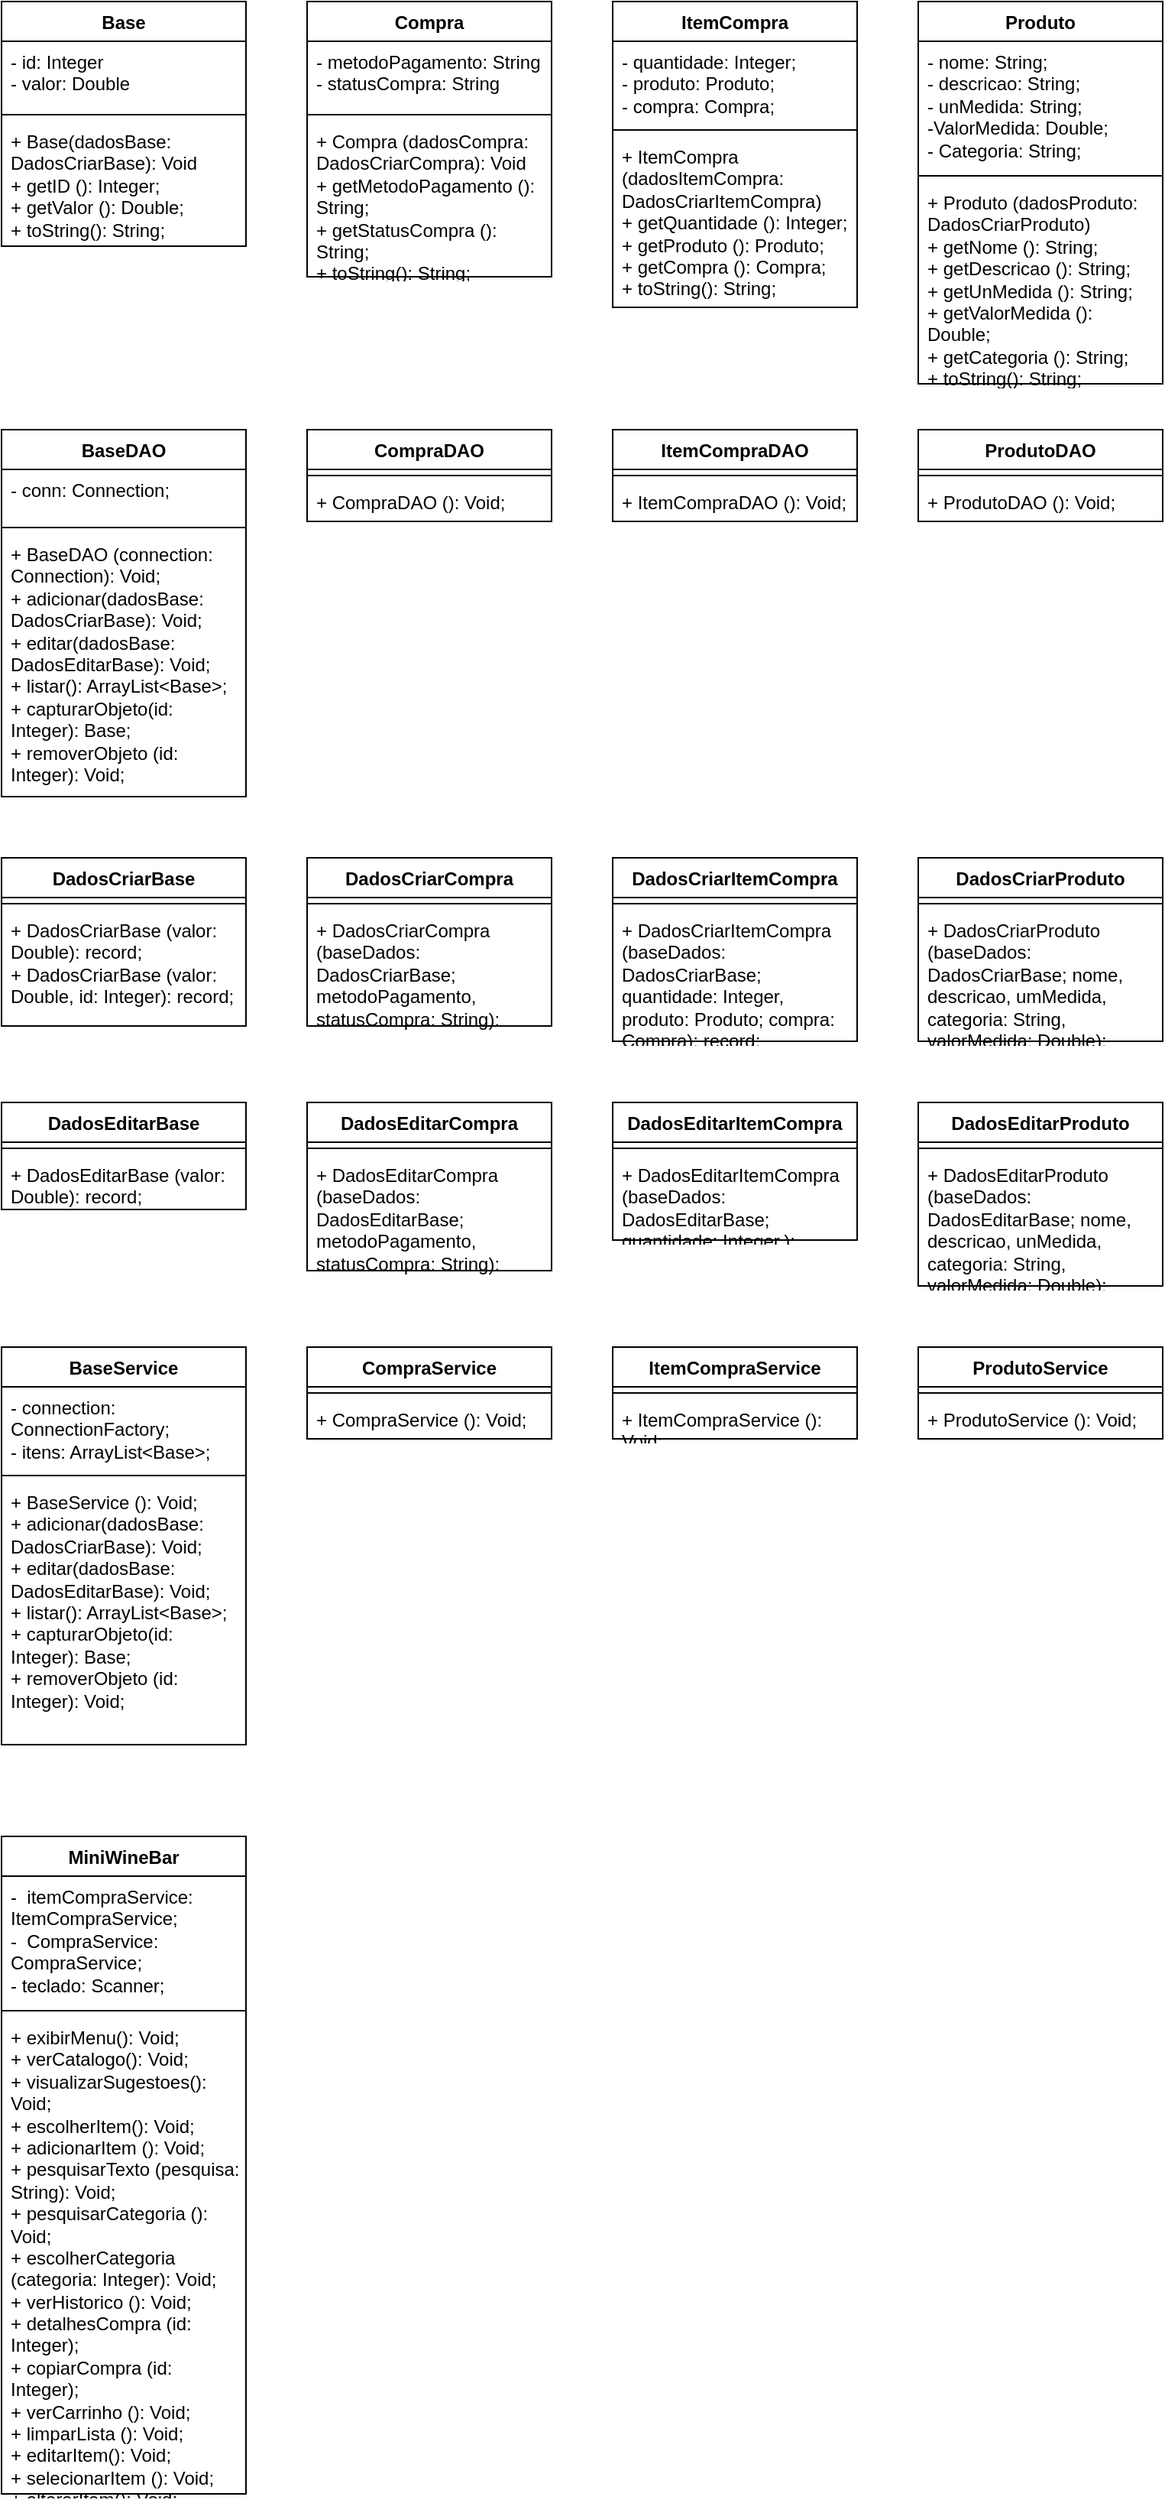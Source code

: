 <mxfile version="21.3.2" type="device">
  <diagram name="Página-1" id="J4K7iichQjgb96UlARjg">
    <mxGraphModel dx="1434" dy="764" grid="1" gridSize="10" guides="1" tooltips="1" connect="1" arrows="1" fold="1" page="1" pageScale="1" pageWidth="827" pageHeight="1169" math="0" shadow="0">
      <root>
        <mxCell id="0" />
        <mxCell id="1" parent="0" />
        <mxCell id="LOVSOSI9yWZroj-ZfK8c-110" value="Compra" style="swimlane;fontStyle=1;align=center;verticalAlign=top;childLayout=stackLayout;horizontal=1;startSize=26;horizontalStack=0;resizeParent=1;resizeParentMax=0;resizeLast=0;collapsible=1;marginBottom=0;whiteSpace=wrap;html=1;" parent="1" vertex="1">
          <mxGeometry x="240" y="40" width="160" height="180" as="geometry" />
        </mxCell>
        <mxCell id="LOVSOSI9yWZroj-ZfK8c-111" value="- metodoPagamento: String&lt;br&gt;- statusCompra: String" style="text;strokeColor=none;fillColor=none;align=left;verticalAlign=top;spacingLeft=4;spacingRight=4;overflow=hidden;rotatable=0;points=[[0,0.5],[1,0.5]];portConstraint=eastwest;whiteSpace=wrap;html=1;" parent="LOVSOSI9yWZroj-ZfK8c-110" vertex="1">
          <mxGeometry y="26" width="160" height="44" as="geometry" />
        </mxCell>
        <mxCell id="LOVSOSI9yWZroj-ZfK8c-112" value="" style="line;strokeWidth=1;fillColor=none;align=left;verticalAlign=middle;spacingTop=-1;spacingLeft=3;spacingRight=3;rotatable=0;labelPosition=right;points=[];portConstraint=eastwest;strokeColor=inherit;" parent="LOVSOSI9yWZroj-ZfK8c-110" vertex="1">
          <mxGeometry y="70" width="160" height="8" as="geometry" />
        </mxCell>
        <mxCell id="LOVSOSI9yWZroj-ZfK8c-113" value="+ Compra (dadosCompra: DadosCriarCompra): Void&lt;br&gt;+ getMetodoPagamento (): String;&lt;br&gt;+ getStatusCompra (): String;&lt;br&gt;+ toString(): String;" style="text;strokeColor=none;fillColor=none;align=left;verticalAlign=top;spacingLeft=4;spacingRight=4;overflow=hidden;rotatable=0;points=[[0,0.5],[1,0.5]];portConstraint=eastwest;whiteSpace=wrap;html=1;" parent="LOVSOSI9yWZroj-ZfK8c-110" vertex="1">
          <mxGeometry y="78" width="160" height="102" as="geometry" />
        </mxCell>
        <mxCell id="LOVSOSI9yWZroj-ZfK8c-114" value="ItemCompra" style="swimlane;fontStyle=1;align=center;verticalAlign=top;childLayout=stackLayout;horizontal=1;startSize=26;horizontalStack=0;resizeParent=1;resizeParentMax=0;resizeLast=0;collapsible=1;marginBottom=0;whiteSpace=wrap;html=1;" parent="1" vertex="1">
          <mxGeometry x="440" y="40" width="160" height="200" as="geometry" />
        </mxCell>
        <mxCell id="LOVSOSI9yWZroj-ZfK8c-115" value="- quantidade: Integer;&lt;br&gt;- produto: Produto;&lt;br&gt;- compra: Compra;" style="text;strokeColor=none;fillColor=none;align=left;verticalAlign=top;spacingLeft=4;spacingRight=4;overflow=hidden;rotatable=0;points=[[0,0.5],[1,0.5]];portConstraint=eastwest;whiteSpace=wrap;html=1;" parent="LOVSOSI9yWZroj-ZfK8c-114" vertex="1">
          <mxGeometry y="26" width="160" height="54" as="geometry" />
        </mxCell>
        <mxCell id="LOVSOSI9yWZroj-ZfK8c-116" value="" style="line;strokeWidth=1;fillColor=none;align=left;verticalAlign=middle;spacingTop=-1;spacingLeft=3;spacingRight=3;rotatable=0;labelPosition=right;points=[];portConstraint=eastwest;strokeColor=inherit;" parent="LOVSOSI9yWZroj-ZfK8c-114" vertex="1">
          <mxGeometry y="80" width="160" height="8" as="geometry" />
        </mxCell>
        <mxCell id="LOVSOSI9yWZroj-ZfK8c-117" value="+ ItemCompra (dadosItemCompra: DadosCriarItemCompra)&lt;br&gt;+ getQuantidade (): Integer;&lt;br&gt;+ getProduto (): Produto;&lt;br&gt;+ getCompra (): Compra;&lt;br&gt;+ toString(): String;" style="text;strokeColor=none;fillColor=none;align=left;verticalAlign=top;spacingLeft=4;spacingRight=4;overflow=hidden;rotatable=0;points=[[0,0.5],[1,0.5]];portConstraint=eastwest;whiteSpace=wrap;html=1;" parent="LOVSOSI9yWZroj-ZfK8c-114" vertex="1">
          <mxGeometry y="88" width="160" height="112" as="geometry" />
        </mxCell>
        <mxCell id="LOVSOSI9yWZroj-ZfK8c-118" value="CompraDAO" style="swimlane;fontStyle=1;align=center;verticalAlign=top;childLayout=stackLayout;horizontal=1;startSize=26;horizontalStack=0;resizeParent=1;resizeParentMax=0;resizeLast=0;collapsible=1;marginBottom=0;whiteSpace=wrap;html=1;" parent="1" vertex="1">
          <mxGeometry x="240" y="320" width="160" height="60" as="geometry" />
        </mxCell>
        <mxCell id="LOVSOSI9yWZroj-ZfK8c-120" value="" style="line;strokeWidth=1;fillColor=none;align=left;verticalAlign=middle;spacingTop=-1;spacingLeft=3;spacingRight=3;rotatable=0;labelPosition=right;points=[];portConstraint=eastwest;strokeColor=inherit;" parent="LOVSOSI9yWZroj-ZfK8c-118" vertex="1">
          <mxGeometry y="26" width="160" height="8" as="geometry" />
        </mxCell>
        <mxCell id="LOVSOSI9yWZroj-ZfK8c-121" value="+ CompraDAO (): Void;&lt;br&gt;" style="text;strokeColor=none;fillColor=none;align=left;verticalAlign=top;spacingLeft=4;spacingRight=4;overflow=hidden;rotatable=0;points=[[0,0.5],[1,0.5]];portConstraint=eastwest;whiteSpace=wrap;html=1;" parent="LOVSOSI9yWZroj-ZfK8c-118" vertex="1">
          <mxGeometry y="34" width="160" height="26" as="geometry" />
        </mxCell>
        <mxCell id="LOVSOSI9yWZroj-ZfK8c-122" value="ItemCompraDAO" style="swimlane;fontStyle=1;align=center;verticalAlign=top;childLayout=stackLayout;horizontal=1;startSize=26;horizontalStack=0;resizeParent=1;resizeParentMax=0;resizeLast=0;collapsible=1;marginBottom=0;whiteSpace=wrap;html=1;" parent="1" vertex="1">
          <mxGeometry x="440" y="320" width="160" height="60" as="geometry" />
        </mxCell>
        <mxCell id="LOVSOSI9yWZroj-ZfK8c-124" value="" style="line;strokeWidth=1;fillColor=none;align=left;verticalAlign=middle;spacingTop=-1;spacingLeft=3;spacingRight=3;rotatable=0;labelPosition=right;points=[];portConstraint=eastwest;strokeColor=inherit;" parent="LOVSOSI9yWZroj-ZfK8c-122" vertex="1">
          <mxGeometry y="26" width="160" height="8" as="geometry" />
        </mxCell>
        <mxCell id="LOVSOSI9yWZroj-ZfK8c-125" value="+ ItemCompraDAO (): Void;" style="text;strokeColor=none;fillColor=none;align=left;verticalAlign=top;spacingLeft=4;spacingRight=4;overflow=hidden;rotatable=0;points=[[0,0.5],[1,0.5]];portConstraint=eastwest;whiteSpace=wrap;html=1;" parent="LOVSOSI9yWZroj-ZfK8c-122" vertex="1">
          <mxGeometry y="34" width="160" height="26" as="geometry" />
        </mxCell>
        <mxCell id="iCxSiJEH_hMPDZQZ9Img-1" value="BaseDAO" style="swimlane;fontStyle=1;align=center;verticalAlign=top;childLayout=stackLayout;horizontal=1;startSize=26;horizontalStack=0;resizeParent=1;resizeParentMax=0;resizeLast=0;collapsible=1;marginBottom=0;whiteSpace=wrap;html=1;" vertex="1" parent="1">
          <mxGeometry x="40" y="320" width="160" height="240" as="geometry" />
        </mxCell>
        <mxCell id="iCxSiJEH_hMPDZQZ9Img-2" value="- conn: Connection;" style="text;strokeColor=none;fillColor=none;align=left;verticalAlign=top;spacingLeft=4;spacingRight=4;overflow=hidden;rotatable=0;points=[[0,0.5],[1,0.5]];portConstraint=eastwest;whiteSpace=wrap;html=1;" vertex="1" parent="iCxSiJEH_hMPDZQZ9Img-1">
          <mxGeometry y="26" width="160" height="34" as="geometry" />
        </mxCell>
        <mxCell id="iCxSiJEH_hMPDZQZ9Img-3" value="" style="line;strokeWidth=1;fillColor=none;align=left;verticalAlign=middle;spacingTop=-1;spacingLeft=3;spacingRight=3;rotatable=0;labelPosition=right;points=[];portConstraint=eastwest;strokeColor=inherit;" vertex="1" parent="iCxSiJEH_hMPDZQZ9Img-1">
          <mxGeometry y="60" width="160" height="8" as="geometry" />
        </mxCell>
        <mxCell id="iCxSiJEH_hMPDZQZ9Img-4" value="+ BaseDAO (connection: Connection): Void;&lt;br&gt;+ adicionar(dadosBase: DadosCriarBase): Void;&lt;br&gt;+ editar(dadosBase: DadosEditarBase): Void;&lt;br&gt;+ listar(): ArrayList&amp;lt;Base&amp;gt;;&lt;br&gt;+ capturarObjeto(id: Integer): Base;&lt;br&gt;+ removerObjeto (id: Integer): Void;" style="text;strokeColor=none;fillColor=none;align=left;verticalAlign=top;spacingLeft=4;spacingRight=4;overflow=hidden;rotatable=0;points=[[0,0.5],[1,0.5]];portConstraint=eastwest;whiteSpace=wrap;html=1;" vertex="1" parent="iCxSiJEH_hMPDZQZ9Img-1">
          <mxGeometry y="68" width="160" height="172" as="geometry" />
        </mxCell>
        <mxCell id="iCxSiJEH_hMPDZQZ9Img-5" value="Base" style="swimlane;fontStyle=1;align=center;verticalAlign=top;childLayout=stackLayout;horizontal=1;startSize=26;horizontalStack=0;resizeParent=1;resizeParentMax=0;resizeLast=0;collapsible=1;marginBottom=0;whiteSpace=wrap;html=1;" vertex="1" parent="1">
          <mxGeometry x="40" y="40" width="160" height="160" as="geometry" />
        </mxCell>
        <mxCell id="iCxSiJEH_hMPDZQZ9Img-6" value="- id: Integer&lt;br&gt;- valor: Double" style="text;strokeColor=none;fillColor=none;align=left;verticalAlign=top;spacingLeft=4;spacingRight=4;overflow=hidden;rotatable=0;points=[[0,0.5],[1,0.5]];portConstraint=eastwest;whiteSpace=wrap;html=1;" vertex="1" parent="iCxSiJEH_hMPDZQZ9Img-5">
          <mxGeometry y="26" width="160" height="44" as="geometry" />
        </mxCell>
        <mxCell id="iCxSiJEH_hMPDZQZ9Img-7" value="" style="line;strokeWidth=1;fillColor=none;align=left;verticalAlign=middle;spacingTop=-1;spacingLeft=3;spacingRight=3;rotatable=0;labelPosition=right;points=[];portConstraint=eastwest;strokeColor=inherit;" vertex="1" parent="iCxSiJEH_hMPDZQZ9Img-5">
          <mxGeometry y="70" width="160" height="8" as="geometry" />
        </mxCell>
        <mxCell id="iCxSiJEH_hMPDZQZ9Img-8" value="+ Base(dadosBase: DadosCriarBase): Void&lt;br&gt;+ getID (): Integer;&lt;br&gt;+ getValor (): Double;&lt;br&gt;+ toString(): String;" style="text;strokeColor=none;fillColor=none;align=left;verticalAlign=top;spacingLeft=4;spacingRight=4;overflow=hidden;rotatable=0;points=[[0,0.5],[1,0.5]];portConstraint=eastwest;whiteSpace=wrap;html=1;" vertex="1" parent="iCxSiJEH_hMPDZQZ9Img-5">
          <mxGeometry y="78" width="160" height="82" as="geometry" />
        </mxCell>
        <mxCell id="iCxSiJEH_hMPDZQZ9Img-9" value="Produto" style="swimlane;fontStyle=1;align=center;verticalAlign=top;childLayout=stackLayout;horizontal=1;startSize=26;horizontalStack=0;resizeParent=1;resizeParentMax=0;resizeLast=0;collapsible=1;marginBottom=0;whiteSpace=wrap;html=1;" vertex="1" parent="1">
          <mxGeometry x="640" y="40" width="160" height="250" as="geometry" />
        </mxCell>
        <mxCell id="iCxSiJEH_hMPDZQZ9Img-10" value="- nome: String;&lt;br&gt;- descricao: String;&lt;br&gt;- unMedida: String;&lt;br&gt;-ValorMedida: Double;&lt;br&gt;- Categoria: String;" style="text;strokeColor=none;fillColor=none;align=left;verticalAlign=top;spacingLeft=4;spacingRight=4;overflow=hidden;rotatable=0;points=[[0,0.5],[1,0.5]];portConstraint=eastwest;whiteSpace=wrap;html=1;" vertex="1" parent="iCxSiJEH_hMPDZQZ9Img-9">
          <mxGeometry y="26" width="160" height="84" as="geometry" />
        </mxCell>
        <mxCell id="iCxSiJEH_hMPDZQZ9Img-11" value="" style="line;strokeWidth=1;fillColor=none;align=left;verticalAlign=middle;spacingTop=-1;spacingLeft=3;spacingRight=3;rotatable=0;labelPosition=right;points=[];portConstraint=eastwest;strokeColor=inherit;" vertex="1" parent="iCxSiJEH_hMPDZQZ9Img-9">
          <mxGeometry y="110" width="160" height="8" as="geometry" />
        </mxCell>
        <mxCell id="iCxSiJEH_hMPDZQZ9Img-12" value="+ Produto (dadosProduto: DadosCriarProduto)&lt;br&gt;+ getNome (): String;&lt;br&gt;+ getDescricao (): String;&lt;br&gt;+ getUnMedida (): String;&lt;br&gt;+ getValorMedida (): Double;&lt;br&gt;+ getCategoria (): String;&lt;br&gt;+ toString(): String;" style="text;strokeColor=none;fillColor=none;align=left;verticalAlign=top;spacingLeft=4;spacingRight=4;overflow=hidden;rotatable=0;points=[[0,0.5],[1,0.5]];portConstraint=eastwest;whiteSpace=wrap;html=1;" vertex="1" parent="iCxSiJEH_hMPDZQZ9Img-9">
          <mxGeometry y="118" width="160" height="132" as="geometry" />
        </mxCell>
        <mxCell id="iCxSiJEH_hMPDZQZ9Img-13" value="ProdutoDAO" style="swimlane;fontStyle=1;align=center;verticalAlign=top;childLayout=stackLayout;horizontal=1;startSize=26;horizontalStack=0;resizeParent=1;resizeParentMax=0;resizeLast=0;collapsible=1;marginBottom=0;whiteSpace=wrap;html=1;" vertex="1" parent="1">
          <mxGeometry x="640" y="320" width="160" height="60" as="geometry" />
        </mxCell>
        <mxCell id="iCxSiJEH_hMPDZQZ9Img-14" value="" style="line;strokeWidth=1;fillColor=none;align=left;verticalAlign=middle;spacingTop=-1;spacingLeft=3;spacingRight=3;rotatable=0;labelPosition=right;points=[];portConstraint=eastwest;strokeColor=inherit;" vertex="1" parent="iCxSiJEH_hMPDZQZ9Img-13">
          <mxGeometry y="26" width="160" height="8" as="geometry" />
        </mxCell>
        <mxCell id="iCxSiJEH_hMPDZQZ9Img-15" value="+ ProdutoDAO (): Void;" style="text;strokeColor=none;fillColor=none;align=left;verticalAlign=top;spacingLeft=4;spacingRight=4;overflow=hidden;rotatable=0;points=[[0,0.5],[1,0.5]];portConstraint=eastwest;whiteSpace=wrap;html=1;" vertex="1" parent="iCxSiJEH_hMPDZQZ9Img-13">
          <mxGeometry y="34" width="160" height="26" as="geometry" />
        </mxCell>
        <mxCell id="iCxSiJEH_hMPDZQZ9Img-16" value="DadosCriarCompra" style="swimlane;fontStyle=1;align=center;verticalAlign=top;childLayout=stackLayout;horizontal=1;startSize=26;horizontalStack=0;resizeParent=1;resizeParentMax=0;resizeLast=0;collapsible=1;marginBottom=0;whiteSpace=wrap;html=1;" vertex="1" parent="1">
          <mxGeometry x="240" y="600" width="160" height="110" as="geometry" />
        </mxCell>
        <mxCell id="iCxSiJEH_hMPDZQZ9Img-17" value="" style="line;strokeWidth=1;fillColor=none;align=left;verticalAlign=middle;spacingTop=-1;spacingLeft=3;spacingRight=3;rotatable=0;labelPosition=right;points=[];portConstraint=eastwest;strokeColor=inherit;" vertex="1" parent="iCxSiJEH_hMPDZQZ9Img-16">
          <mxGeometry y="26" width="160" height="8" as="geometry" />
        </mxCell>
        <mxCell id="iCxSiJEH_hMPDZQZ9Img-18" value="+&amp;nbsp;DadosCriarCompra (baseDados: DadosCriarBase; metodoPagamento, statusCompra: String): record;" style="text;strokeColor=none;fillColor=none;align=left;verticalAlign=top;spacingLeft=4;spacingRight=4;overflow=hidden;rotatable=0;points=[[0,0.5],[1,0.5]];portConstraint=eastwest;whiteSpace=wrap;html=1;" vertex="1" parent="iCxSiJEH_hMPDZQZ9Img-16">
          <mxGeometry y="34" width="160" height="76" as="geometry" />
        </mxCell>
        <mxCell id="iCxSiJEH_hMPDZQZ9Img-19" value="DadosCriarItemCompra" style="swimlane;fontStyle=1;align=center;verticalAlign=top;childLayout=stackLayout;horizontal=1;startSize=26;horizontalStack=0;resizeParent=1;resizeParentMax=0;resizeLast=0;collapsible=1;marginBottom=0;whiteSpace=wrap;html=1;" vertex="1" parent="1">
          <mxGeometry x="440" y="600" width="160" height="120" as="geometry" />
        </mxCell>
        <mxCell id="iCxSiJEH_hMPDZQZ9Img-20" value="" style="line;strokeWidth=1;fillColor=none;align=left;verticalAlign=middle;spacingTop=-1;spacingLeft=3;spacingRight=3;rotatable=0;labelPosition=right;points=[];portConstraint=eastwest;strokeColor=inherit;" vertex="1" parent="iCxSiJEH_hMPDZQZ9Img-19">
          <mxGeometry y="26" width="160" height="8" as="geometry" />
        </mxCell>
        <mxCell id="iCxSiJEH_hMPDZQZ9Img-21" value="+&amp;nbsp;DadosCriarItemCompra&lt;br&gt;(baseDados: DadosCriarBase; quantidade: Integer, produto: Produto; compra: Compra): record;" style="text;strokeColor=none;fillColor=none;align=left;verticalAlign=top;spacingLeft=4;spacingRight=4;overflow=hidden;rotatable=0;points=[[0,0.5],[1,0.5]];portConstraint=eastwest;whiteSpace=wrap;html=1;" vertex="1" parent="iCxSiJEH_hMPDZQZ9Img-19">
          <mxGeometry y="34" width="160" height="86" as="geometry" />
        </mxCell>
        <mxCell id="iCxSiJEH_hMPDZQZ9Img-22" value="DadosCriarBase" style="swimlane;fontStyle=1;align=center;verticalAlign=top;childLayout=stackLayout;horizontal=1;startSize=26;horizontalStack=0;resizeParent=1;resizeParentMax=0;resizeLast=0;collapsible=1;marginBottom=0;whiteSpace=wrap;html=1;" vertex="1" parent="1">
          <mxGeometry x="40" y="600" width="160" height="110" as="geometry" />
        </mxCell>
        <mxCell id="iCxSiJEH_hMPDZQZ9Img-24" value="" style="line;strokeWidth=1;fillColor=none;align=left;verticalAlign=middle;spacingTop=-1;spacingLeft=3;spacingRight=3;rotatable=0;labelPosition=right;points=[];portConstraint=eastwest;strokeColor=inherit;" vertex="1" parent="iCxSiJEH_hMPDZQZ9Img-22">
          <mxGeometry y="26" width="160" height="8" as="geometry" />
        </mxCell>
        <mxCell id="iCxSiJEH_hMPDZQZ9Img-25" value="+&amp;nbsp;DadosCriarBase (valor: Double): record;&lt;br&gt;+&amp;nbsp;DadosCriarBase (valor: Double, id: Integer): record;" style="text;strokeColor=none;fillColor=none;align=left;verticalAlign=top;spacingLeft=4;spacingRight=4;overflow=hidden;rotatable=0;points=[[0,0.5],[1,0.5]];portConstraint=eastwest;whiteSpace=wrap;html=1;" vertex="1" parent="iCxSiJEH_hMPDZQZ9Img-22">
          <mxGeometry y="34" width="160" height="76" as="geometry" />
        </mxCell>
        <mxCell id="iCxSiJEH_hMPDZQZ9Img-26" value="DadosCriarProduto" style="swimlane;fontStyle=1;align=center;verticalAlign=top;childLayout=stackLayout;horizontal=1;startSize=26;horizontalStack=0;resizeParent=1;resizeParentMax=0;resizeLast=0;collapsible=1;marginBottom=0;whiteSpace=wrap;html=1;" vertex="1" parent="1">
          <mxGeometry x="640" y="600" width="160" height="120" as="geometry" />
        </mxCell>
        <mxCell id="iCxSiJEH_hMPDZQZ9Img-27" value="" style="line;strokeWidth=1;fillColor=none;align=left;verticalAlign=middle;spacingTop=-1;spacingLeft=3;spacingRight=3;rotatable=0;labelPosition=right;points=[];portConstraint=eastwest;strokeColor=inherit;" vertex="1" parent="iCxSiJEH_hMPDZQZ9Img-26">
          <mxGeometry y="26" width="160" height="8" as="geometry" />
        </mxCell>
        <mxCell id="iCxSiJEH_hMPDZQZ9Img-28" value="+&amp;nbsp;DadosCriarProduto&lt;br&gt;(baseDados: DadosCriarBase; nome, descricao, umMedida, categoria: String, valorMedida: Double): record;" style="text;strokeColor=none;fillColor=none;align=left;verticalAlign=top;spacingLeft=4;spacingRight=4;overflow=hidden;rotatable=0;points=[[0,0.5],[1,0.5]];portConstraint=eastwest;whiteSpace=wrap;html=1;" vertex="1" parent="iCxSiJEH_hMPDZQZ9Img-26">
          <mxGeometry y="34" width="160" height="86" as="geometry" />
        </mxCell>
        <mxCell id="iCxSiJEH_hMPDZQZ9Img-29" value="DadosEditarCompra" style="swimlane;fontStyle=1;align=center;verticalAlign=top;childLayout=stackLayout;horizontal=1;startSize=26;horizontalStack=0;resizeParent=1;resizeParentMax=0;resizeLast=0;collapsible=1;marginBottom=0;whiteSpace=wrap;html=1;" vertex="1" parent="1">
          <mxGeometry x="240" y="760" width="160" height="110" as="geometry" />
        </mxCell>
        <mxCell id="iCxSiJEH_hMPDZQZ9Img-30" value="" style="line;strokeWidth=1;fillColor=none;align=left;verticalAlign=middle;spacingTop=-1;spacingLeft=3;spacingRight=3;rotatable=0;labelPosition=right;points=[];portConstraint=eastwest;strokeColor=inherit;" vertex="1" parent="iCxSiJEH_hMPDZQZ9Img-29">
          <mxGeometry y="26" width="160" height="8" as="geometry" />
        </mxCell>
        <mxCell id="iCxSiJEH_hMPDZQZ9Img-31" value="+&amp;nbsp;DadosEditarCompra (baseDados: DadosEditarBase; metodoPagamento, statusCompra: String): record;" style="text;strokeColor=none;fillColor=none;align=left;verticalAlign=top;spacingLeft=4;spacingRight=4;overflow=hidden;rotatable=0;points=[[0,0.5],[1,0.5]];portConstraint=eastwest;whiteSpace=wrap;html=1;" vertex="1" parent="iCxSiJEH_hMPDZQZ9Img-29">
          <mxGeometry y="34" width="160" height="76" as="geometry" />
        </mxCell>
        <mxCell id="iCxSiJEH_hMPDZQZ9Img-32" value="DadosEditarItemCompra" style="swimlane;fontStyle=1;align=center;verticalAlign=top;childLayout=stackLayout;horizontal=1;startSize=26;horizontalStack=0;resizeParent=1;resizeParentMax=0;resizeLast=0;collapsible=1;marginBottom=0;whiteSpace=wrap;html=1;" vertex="1" parent="1">
          <mxGeometry x="440" y="760" width="160" height="90" as="geometry" />
        </mxCell>
        <mxCell id="iCxSiJEH_hMPDZQZ9Img-33" value="" style="line;strokeWidth=1;fillColor=none;align=left;verticalAlign=middle;spacingTop=-1;spacingLeft=3;spacingRight=3;rotatable=0;labelPosition=right;points=[];portConstraint=eastwest;strokeColor=inherit;" vertex="1" parent="iCxSiJEH_hMPDZQZ9Img-32">
          <mxGeometry y="26" width="160" height="8" as="geometry" />
        </mxCell>
        <mxCell id="iCxSiJEH_hMPDZQZ9Img-34" value="+&amp;nbsp;DadosEditarItemCompra&lt;br&gt;(baseDados: DadosEditarBase; quantidade: Integer,): record;" style="text;strokeColor=none;fillColor=none;align=left;verticalAlign=top;spacingLeft=4;spacingRight=4;overflow=hidden;rotatable=0;points=[[0,0.5],[1,0.5]];portConstraint=eastwest;whiteSpace=wrap;html=1;" vertex="1" parent="iCxSiJEH_hMPDZQZ9Img-32">
          <mxGeometry y="34" width="160" height="56" as="geometry" />
        </mxCell>
        <mxCell id="iCxSiJEH_hMPDZQZ9Img-35" value="DadosEditarBase" style="swimlane;fontStyle=1;align=center;verticalAlign=top;childLayout=stackLayout;horizontal=1;startSize=26;horizontalStack=0;resizeParent=1;resizeParentMax=0;resizeLast=0;collapsible=1;marginBottom=0;whiteSpace=wrap;html=1;" vertex="1" parent="1">
          <mxGeometry x="40" y="760" width="160" height="70" as="geometry" />
        </mxCell>
        <mxCell id="iCxSiJEH_hMPDZQZ9Img-36" value="" style="line;strokeWidth=1;fillColor=none;align=left;verticalAlign=middle;spacingTop=-1;spacingLeft=3;spacingRight=3;rotatable=0;labelPosition=right;points=[];portConstraint=eastwest;strokeColor=inherit;" vertex="1" parent="iCxSiJEH_hMPDZQZ9Img-35">
          <mxGeometry y="26" width="160" height="8" as="geometry" />
        </mxCell>
        <mxCell id="iCxSiJEH_hMPDZQZ9Img-37" value="+&amp;nbsp;DadosEditarBase (valor: Double): record;" style="text;strokeColor=none;fillColor=none;align=left;verticalAlign=top;spacingLeft=4;spacingRight=4;overflow=hidden;rotatable=0;points=[[0,0.5],[1,0.5]];portConstraint=eastwest;whiteSpace=wrap;html=1;" vertex="1" parent="iCxSiJEH_hMPDZQZ9Img-35">
          <mxGeometry y="34" width="160" height="36" as="geometry" />
        </mxCell>
        <mxCell id="iCxSiJEH_hMPDZQZ9Img-38" value="DadosEditarProduto" style="swimlane;fontStyle=1;align=center;verticalAlign=top;childLayout=stackLayout;horizontal=1;startSize=26;horizontalStack=0;resizeParent=1;resizeParentMax=0;resizeLast=0;collapsible=1;marginBottom=0;whiteSpace=wrap;html=1;" vertex="1" parent="1">
          <mxGeometry x="640" y="760" width="160" height="120" as="geometry" />
        </mxCell>
        <mxCell id="iCxSiJEH_hMPDZQZ9Img-39" value="" style="line;strokeWidth=1;fillColor=none;align=left;verticalAlign=middle;spacingTop=-1;spacingLeft=3;spacingRight=3;rotatable=0;labelPosition=right;points=[];portConstraint=eastwest;strokeColor=inherit;" vertex="1" parent="iCxSiJEH_hMPDZQZ9Img-38">
          <mxGeometry y="26" width="160" height="8" as="geometry" />
        </mxCell>
        <mxCell id="iCxSiJEH_hMPDZQZ9Img-40" value="+&amp;nbsp;DadosEditarProduto&lt;br&gt;(baseDados: DadosEditarBase; nome, descricao, unMedida, categoria: String, valorMedida: Double): record;" style="text;strokeColor=none;fillColor=none;align=left;verticalAlign=top;spacingLeft=4;spacingRight=4;overflow=hidden;rotatable=0;points=[[0,0.5],[1,0.5]];portConstraint=eastwest;whiteSpace=wrap;html=1;" vertex="1" parent="iCxSiJEH_hMPDZQZ9Img-38">
          <mxGeometry y="34" width="160" height="86" as="geometry" />
        </mxCell>
        <mxCell id="iCxSiJEH_hMPDZQZ9Img-60" value="BaseService" style="swimlane;fontStyle=1;align=center;verticalAlign=top;childLayout=stackLayout;horizontal=1;startSize=26;horizontalStack=0;resizeParent=1;resizeParentMax=0;resizeLast=0;collapsible=1;marginBottom=0;whiteSpace=wrap;html=1;" vertex="1" parent="1">
          <mxGeometry x="40" y="920" width="160" height="260" as="geometry" />
        </mxCell>
        <mxCell id="iCxSiJEH_hMPDZQZ9Img-61" value="- connection: ConnectionFactory;&lt;br&gt;- itens: ArrayList&amp;lt;Base&amp;gt;;" style="text;strokeColor=none;fillColor=none;align=left;verticalAlign=top;spacingLeft=4;spacingRight=4;overflow=hidden;rotatable=0;points=[[0,0.5],[1,0.5]];portConstraint=eastwest;whiteSpace=wrap;html=1;" vertex="1" parent="iCxSiJEH_hMPDZQZ9Img-60">
          <mxGeometry y="26" width="160" height="54" as="geometry" />
        </mxCell>
        <mxCell id="iCxSiJEH_hMPDZQZ9Img-62" value="" style="line;strokeWidth=1;fillColor=none;align=left;verticalAlign=middle;spacingTop=-1;spacingLeft=3;spacingRight=3;rotatable=0;labelPosition=right;points=[];portConstraint=eastwest;strokeColor=inherit;" vertex="1" parent="iCxSiJEH_hMPDZQZ9Img-60">
          <mxGeometry y="80" width="160" height="8" as="geometry" />
        </mxCell>
        <mxCell id="iCxSiJEH_hMPDZQZ9Img-63" value="+ BaseService (): Void;&lt;br&gt;+ adicionar(dadosBase: DadosCriarBase): Void;&lt;br&gt;+ editar(dadosBase: DadosEditarBase): Void;&lt;br&gt;+ listar(): ArrayList&amp;lt;Base&amp;gt;;&lt;br&gt;+ capturarObjeto(id: Integer): Base;&lt;br&gt;+ removerObjeto (id: Integer): Void;" style="text;strokeColor=none;fillColor=none;align=left;verticalAlign=top;spacingLeft=4;spacingRight=4;overflow=hidden;rotatable=0;points=[[0,0.5],[1,0.5]];portConstraint=eastwest;whiteSpace=wrap;html=1;" vertex="1" parent="iCxSiJEH_hMPDZQZ9Img-60">
          <mxGeometry y="88" width="160" height="172" as="geometry" />
        </mxCell>
        <mxCell id="iCxSiJEH_hMPDZQZ9Img-64" value="CompraService" style="swimlane;fontStyle=1;align=center;verticalAlign=top;childLayout=stackLayout;horizontal=1;startSize=26;horizontalStack=0;resizeParent=1;resizeParentMax=0;resizeLast=0;collapsible=1;marginBottom=0;whiteSpace=wrap;html=1;" vertex="1" parent="1">
          <mxGeometry x="240" y="920" width="160" height="60" as="geometry" />
        </mxCell>
        <mxCell id="iCxSiJEH_hMPDZQZ9Img-65" value="" style="line;strokeWidth=1;fillColor=none;align=left;verticalAlign=middle;spacingTop=-1;spacingLeft=3;spacingRight=3;rotatable=0;labelPosition=right;points=[];portConstraint=eastwest;strokeColor=inherit;" vertex="1" parent="iCxSiJEH_hMPDZQZ9Img-64">
          <mxGeometry y="26" width="160" height="8" as="geometry" />
        </mxCell>
        <mxCell id="iCxSiJEH_hMPDZQZ9Img-66" value="+ CompraService (): Void;" style="text;strokeColor=none;fillColor=none;align=left;verticalAlign=top;spacingLeft=4;spacingRight=4;overflow=hidden;rotatable=0;points=[[0,0.5],[1,0.5]];portConstraint=eastwest;whiteSpace=wrap;html=1;" vertex="1" parent="iCxSiJEH_hMPDZQZ9Img-64">
          <mxGeometry y="34" width="160" height="26" as="geometry" />
        </mxCell>
        <mxCell id="iCxSiJEH_hMPDZQZ9Img-67" value="ItemCompraService" style="swimlane;fontStyle=1;align=center;verticalAlign=top;childLayout=stackLayout;horizontal=1;startSize=26;horizontalStack=0;resizeParent=1;resizeParentMax=0;resizeLast=0;collapsible=1;marginBottom=0;whiteSpace=wrap;html=1;" vertex="1" parent="1">
          <mxGeometry x="440" y="920" width="160" height="60" as="geometry" />
        </mxCell>
        <mxCell id="iCxSiJEH_hMPDZQZ9Img-68" value="" style="line;strokeWidth=1;fillColor=none;align=left;verticalAlign=middle;spacingTop=-1;spacingLeft=3;spacingRight=3;rotatable=0;labelPosition=right;points=[];portConstraint=eastwest;strokeColor=inherit;" vertex="1" parent="iCxSiJEH_hMPDZQZ9Img-67">
          <mxGeometry y="26" width="160" height="8" as="geometry" />
        </mxCell>
        <mxCell id="iCxSiJEH_hMPDZQZ9Img-69" value="+ ItemCompraService&amp;nbsp;(): Void;" style="text;strokeColor=none;fillColor=none;align=left;verticalAlign=top;spacingLeft=4;spacingRight=4;overflow=hidden;rotatable=0;points=[[0,0.5],[1,0.5]];portConstraint=eastwest;whiteSpace=wrap;html=1;" vertex="1" parent="iCxSiJEH_hMPDZQZ9Img-67">
          <mxGeometry y="34" width="160" height="26" as="geometry" />
        </mxCell>
        <mxCell id="iCxSiJEH_hMPDZQZ9Img-70" value="ProdutoService" style="swimlane;fontStyle=1;align=center;verticalAlign=top;childLayout=stackLayout;horizontal=1;startSize=26;horizontalStack=0;resizeParent=1;resizeParentMax=0;resizeLast=0;collapsible=1;marginBottom=0;whiteSpace=wrap;html=1;" vertex="1" parent="1">
          <mxGeometry x="640" y="920" width="160" height="60" as="geometry" />
        </mxCell>
        <mxCell id="iCxSiJEH_hMPDZQZ9Img-71" value="" style="line;strokeWidth=1;fillColor=none;align=left;verticalAlign=middle;spacingTop=-1;spacingLeft=3;spacingRight=3;rotatable=0;labelPosition=right;points=[];portConstraint=eastwest;strokeColor=inherit;" vertex="1" parent="iCxSiJEH_hMPDZQZ9Img-70">
          <mxGeometry y="26" width="160" height="8" as="geometry" />
        </mxCell>
        <mxCell id="iCxSiJEH_hMPDZQZ9Img-72" value="+ ProdutoService&amp;nbsp;(): Void;" style="text;strokeColor=none;fillColor=none;align=left;verticalAlign=top;spacingLeft=4;spacingRight=4;overflow=hidden;rotatable=0;points=[[0,0.5],[1,0.5]];portConstraint=eastwest;whiteSpace=wrap;html=1;" vertex="1" parent="iCxSiJEH_hMPDZQZ9Img-70">
          <mxGeometry y="34" width="160" height="26" as="geometry" />
        </mxCell>
        <mxCell id="iCxSiJEH_hMPDZQZ9Img-73" value="MiniWineBar" style="swimlane;fontStyle=1;align=center;verticalAlign=top;childLayout=stackLayout;horizontal=1;startSize=26;horizontalStack=0;resizeParent=1;resizeParentMax=0;resizeLast=0;collapsible=1;marginBottom=0;whiteSpace=wrap;html=1;" vertex="1" parent="1">
          <mxGeometry x="40" y="1240" width="160" height="430" as="geometry" />
        </mxCell>
        <mxCell id="iCxSiJEH_hMPDZQZ9Img-74" value="-&amp;nbsp; itemCompraService: ItemCompraService;&lt;br&gt;-&amp;nbsp; CompraService: CompraService;&lt;br&gt;- teclado: Scanner;" style="text;strokeColor=none;fillColor=none;align=left;verticalAlign=top;spacingLeft=4;spacingRight=4;overflow=hidden;rotatable=0;points=[[0,0.5],[1,0.5]];portConstraint=eastwest;whiteSpace=wrap;html=1;" vertex="1" parent="iCxSiJEH_hMPDZQZ9Img-73">
          <mxGeometry y="26" width="160" height="84" as="geometry" />
        </mxCell>
        <mxCell id="iCxSiJEH_hMPDZQZ9Img-75" value="" style="line;strokeWidth=1;fillColor=none;align=left;verticalAlign=middle;spacingTop=-1;spacingLeft=3;spacingRight=3;rotatable=0;labelPosition=right;points=[];portConstraint=eastwest;strokeColor=inherit;" vertex="1" parent="iCxSiJEH_hMPDZQZ9Img-73">
          <mxGeometry y="110" width="160" height="8" as="geometry" />
        </mxCell>
        <mxCell id="iCxSiJEH_hMPDZQZ9Img-76" value="+ exibirMenu(): Void;&lt;br&gt;+ verCatalogo(): Void;&lt;br&gt;+ visualizarSugestoes(): Void;&lt;br&gt;+ escolherItem(): Void;&lt;br&gt;+ adicionarItem (): Void;&lt;br&gt;+ pesquisarTexto (pesquisa: String): Void;&lt;br&gt;+ pesquisarCategoria (): Void;&lt;br&gt;+ escolherCategoria (categoria: Integer): Void;&lt;br&gt;+ verHistorico (): Void;&lt;br&gt;+ detalhesCompra (id: Integer);&lt;br&gt;+ copiarCompra (id: Integer);&lt;br&gt;+ verCarrinho (): Void;&lt;br&gt;+ limparLista (): Void;&lt;br&gt;+ editarItem(): Void;&lt;br&gt;+ selecionarItem (): Void;&lt;br&gt;+ alterarItem(): Void;&lt;br&gt;+ removerItem (): Void;&lt;br&gt;+ finalizarCompra (): Void;" style="text;strokeColor=none;fillColor=none;align=left;verticalAlign=top;spacingLeft=4;spacingRight=4;overflow=hidden;rotatable=0;points=[[0,0.5],[1,0.5]];portConstraint=eastwest;whiteSpace=wrap;html=1;" vertex="1" parent="iCxSiJEH_hMPDZQZ9Img-73">
          <mxGeometry y="118" width="160" height="312" as="geometry" />
        </mxCell>
      </root>
    </mxGraphModel>
  </diagram>
</mxfile>
